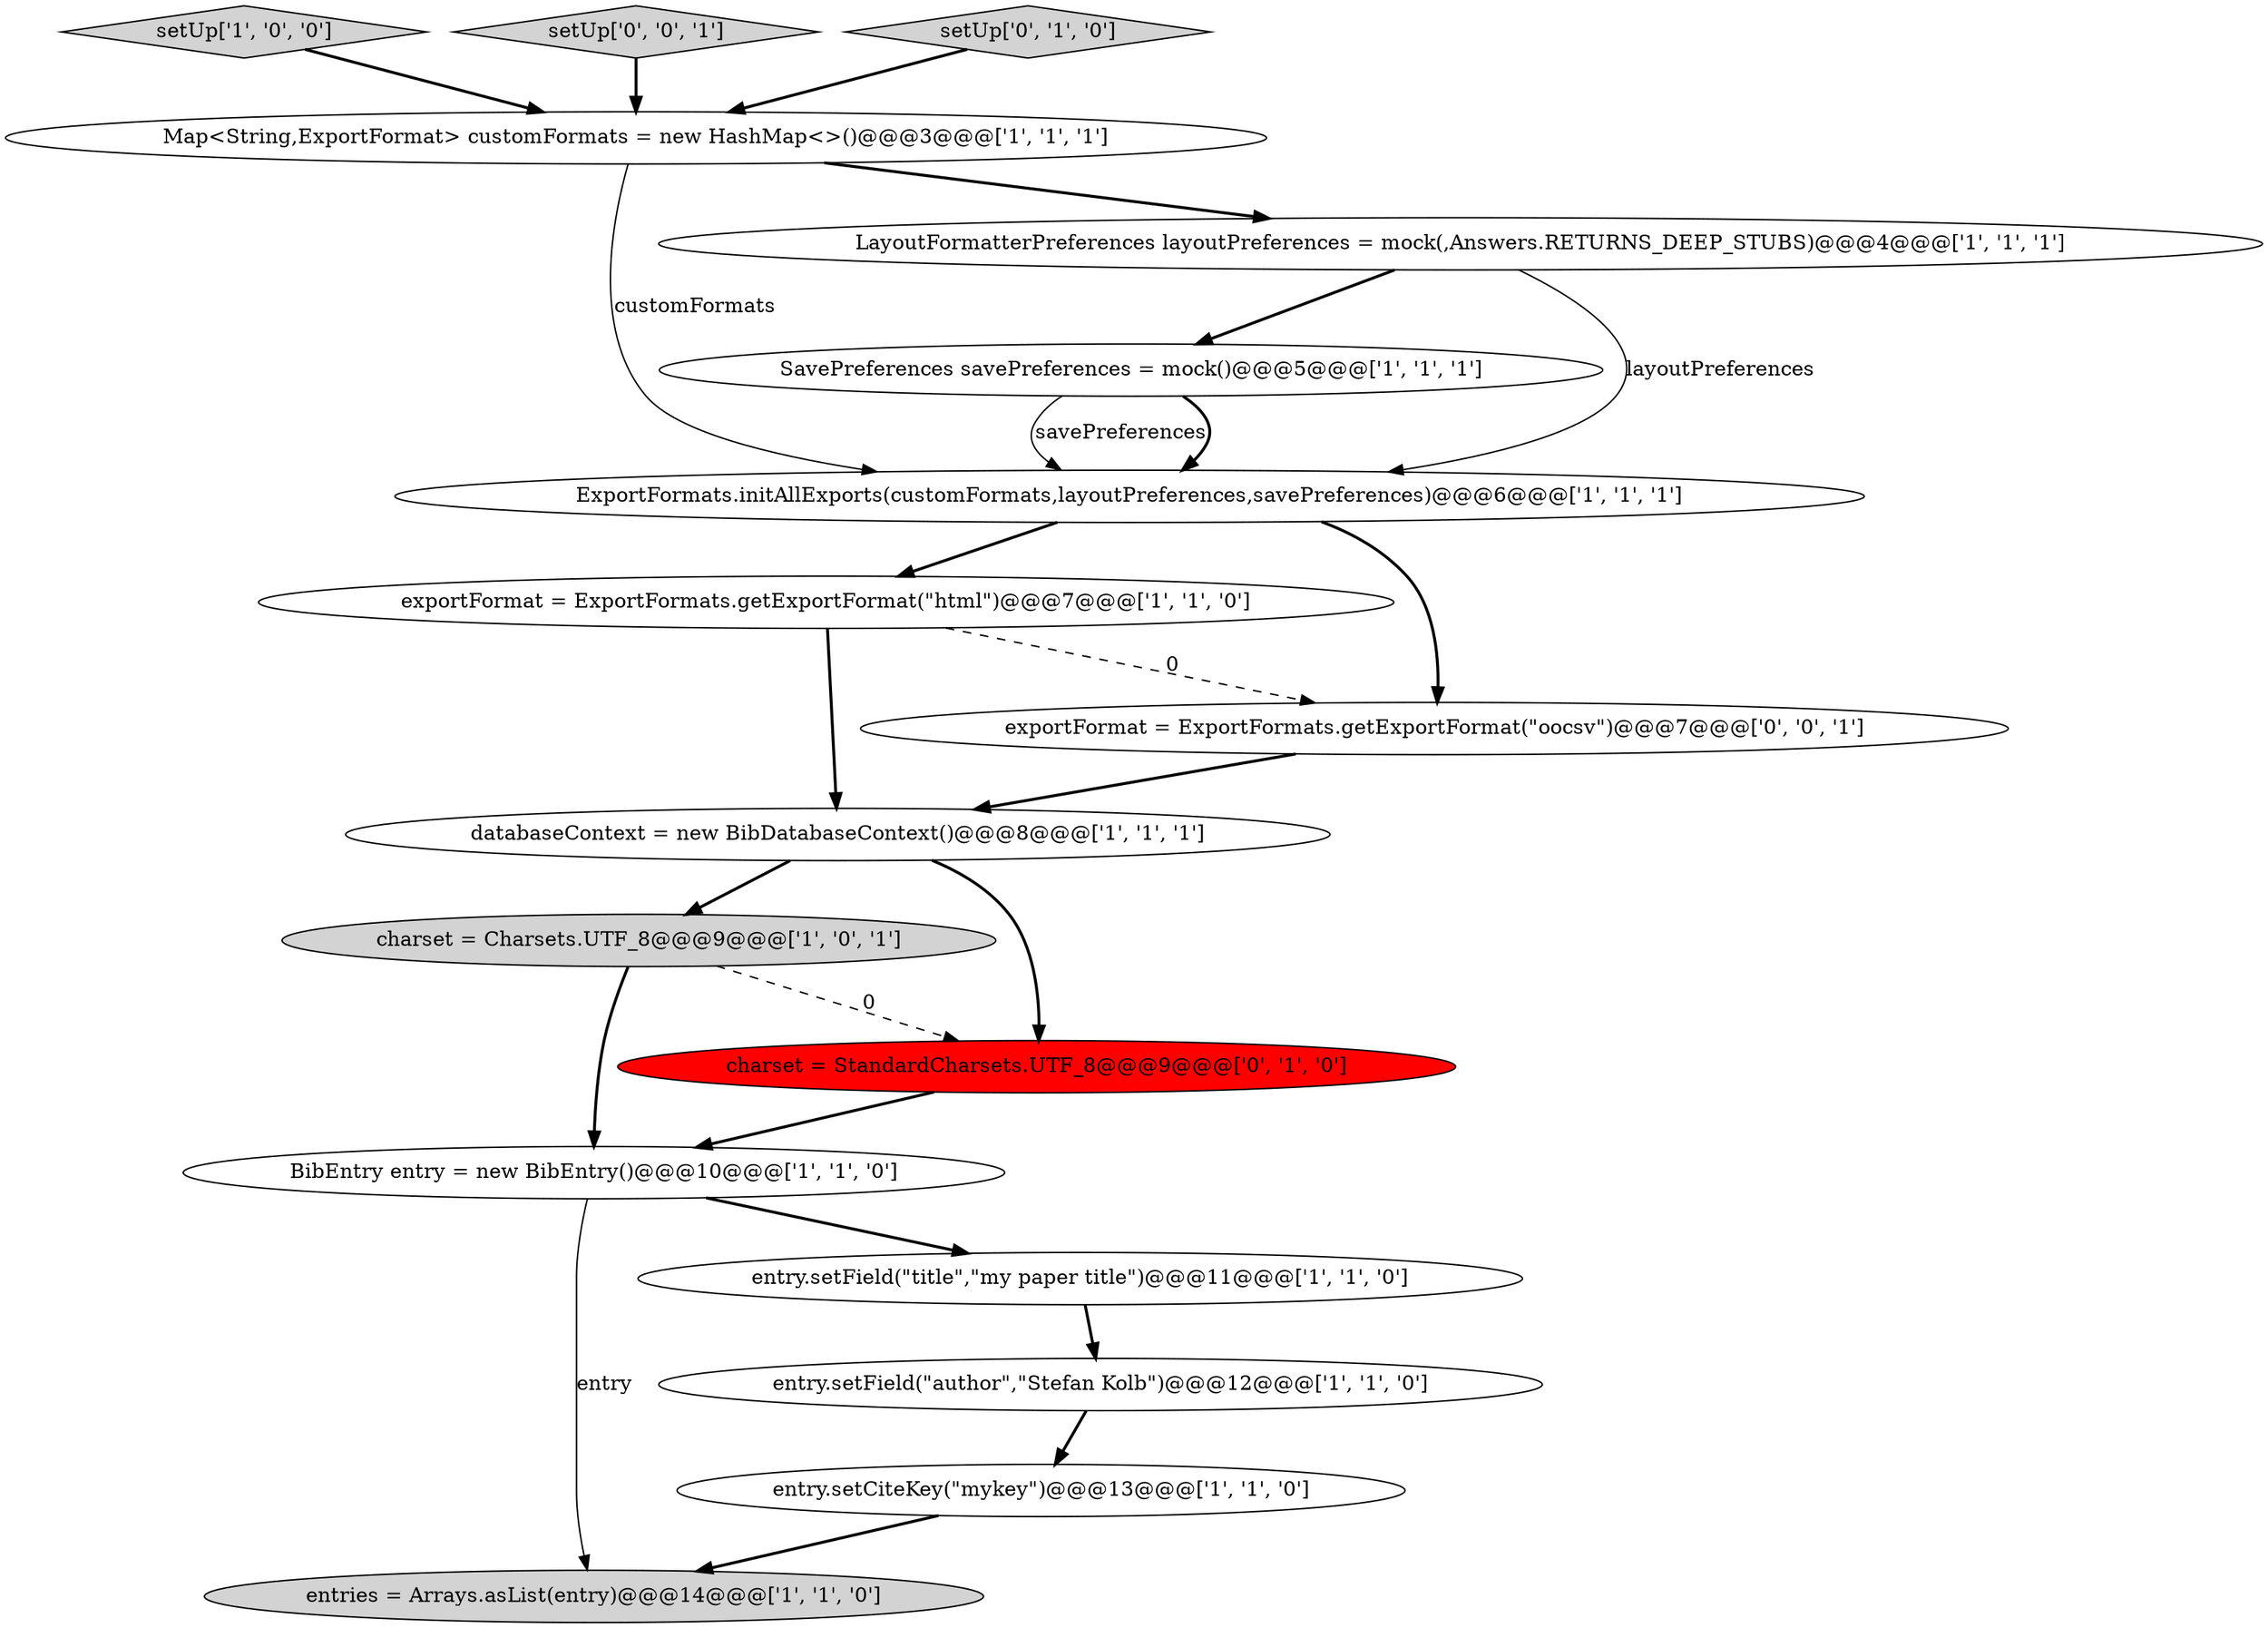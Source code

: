 digraph {
6 [style = filled, label = "databaseContext = new BibDatabaseContext()@@@8@@@['1', '1', '1']", fillcolor = white, shape = ellipse image = "AAA0AAABBB1BBB"];
8 [style = filled, label = "SavePreferences savePreferences = mock()@@@5@@@['1', '1', '1']", fillcolor = white, shape = ellipse image = "AAA0AAABBB1BBB"];
2 [style = filled, label = "entry.setField(\"author\",\"Stefan Kolb\")@@@12@@@['1', '1', '0']", fillcolor = white, shape = ellipse image = "AAA0AAABBB1BBB"];
11 [style = filled, label = "BibEntry entry = new BibEntry()@@@10@@@['1', '1', '0']", fillcolor = white, shape = ellipse image = "AAA0AAABBB1BBB"];
0 [style = filled, label = "setUp['1', '0', '0']", fillcolor = lightgray, shape = diamond image = "AAA0AAABBB1BBB"];
16 [style = filled, label = "setUp['0', '0', '1']", fillcolor = lightgray, shape = diamond image = "AAA0AAABBB3BBB"];
1 [style = filled, label = "exportFormat = ExportFormats.getExportFormat(\"html\")@@@7@@@['1', '1', '0']", fillcolor = white, shape = ellipse image = "AAA0AAABBB1BBB"];
10 [style = filled, label = "charset = Charsets.UTF_8@@@9@@@['1', '0', '1']", fillcolor = lightgray, shape = ellipse image = "AAA0AAABBB1BBB"];
4 [style = filled, label = "entry.setCiteKey(\"mykey\")@@@13@@@['1', '1', '0']", fillcolor = white, shape = ellipse image = "AAA0AAABBB1BBB"];
12 [style = filled, label = "entries = Arrays.asList(entry)@@@14@@@['1', '1', '0']", fillcolor = lightgray, shape = ellipse image = "AAA0AAABBB1BBB"];
3 [style = filled, label = "entry.setField(\"title\",\"my paper title\")@@@11@@@['1', '1', '0']", fillcolor = white, shape = ellipse image = "AAA0AAABBB1BBB"];
7 [style = filled, label = "Map<String,ExportFormat> customFormats = new HashMap<>()@@@3@@@['1', '1', '1']", fillcolor = white, shape = ellipse image = "AAA0AAABBB1BBB"];
14 [style = filled, label = "setUp['0', '1', '0']", fillcolor = lightgray, shape = diamond image = "AAA0AAABBB2BBB"];
13 [style = filled, label = "charset = StandardCharsets.UTF_8@@@9@@@['0', '1', '0']", fillcolor = red, shape = ellipse image = "AAA1AAABBB2BBB"];
9 [style = filled, label = "ExportFormats.initAllExports(customFormats,layoutPreferences,savePreferences)@@@6@@@['1', '1', '1']", fillcolor = white, shape = ellipse image = "AAA0AAABBB1BBB"];
5 [style = filled, label = "LayoutFormatterPreferences layoutPreferences = mock(,Answers.RETURNS_DEEP_STUBS)@@@4@@@['1', '1', '1']", fillcolor = white, shape = ellipse image = "AAA0AAABBB1BBB"];
15 [style = filled, label = "exportFormat = ExportFormats.getExportFormat(\"oocsv\")@@@7@@@['0', '0', '1']", fillcolor = white, shape = ellipse image = "AAA0AAABBB3BBB"];
5->8 [style = bold, label=""];
1->15 [style = dashed, label="0"];
16->7 [style = bold, label=""];
15->6 [style = bold, label=""];
7->9 [style = solid, label="customFormats"];
10->13 [style = dashed, label="0"];
2->4 [style = bold, label=""];
13->11 [style = bold, label=""];
14->7 [style = bold, label=""];
0->7 [style = bold, label=""];
7->5 [style = bold, label=""];
1->6 [style = bold, label=""];
5->9 [style = solid, label="layoutPreferences"];
3->2 [style = bold, label=""];
11->3 [style = bold, label=""];
9->15 [style = bold, label=""];
6->13 [style = bold, label=""];
6->10 [style = bold, label=""];
8->9 [style = solid, label="savePreferences"];
8->9 [style = bold, label=""];
4->12 [style = bold, label=""];
9->1 [style = bold, label=""];
11->12 [style = solid, label="entry"];
10->11 [style = bold, label=""];
}
